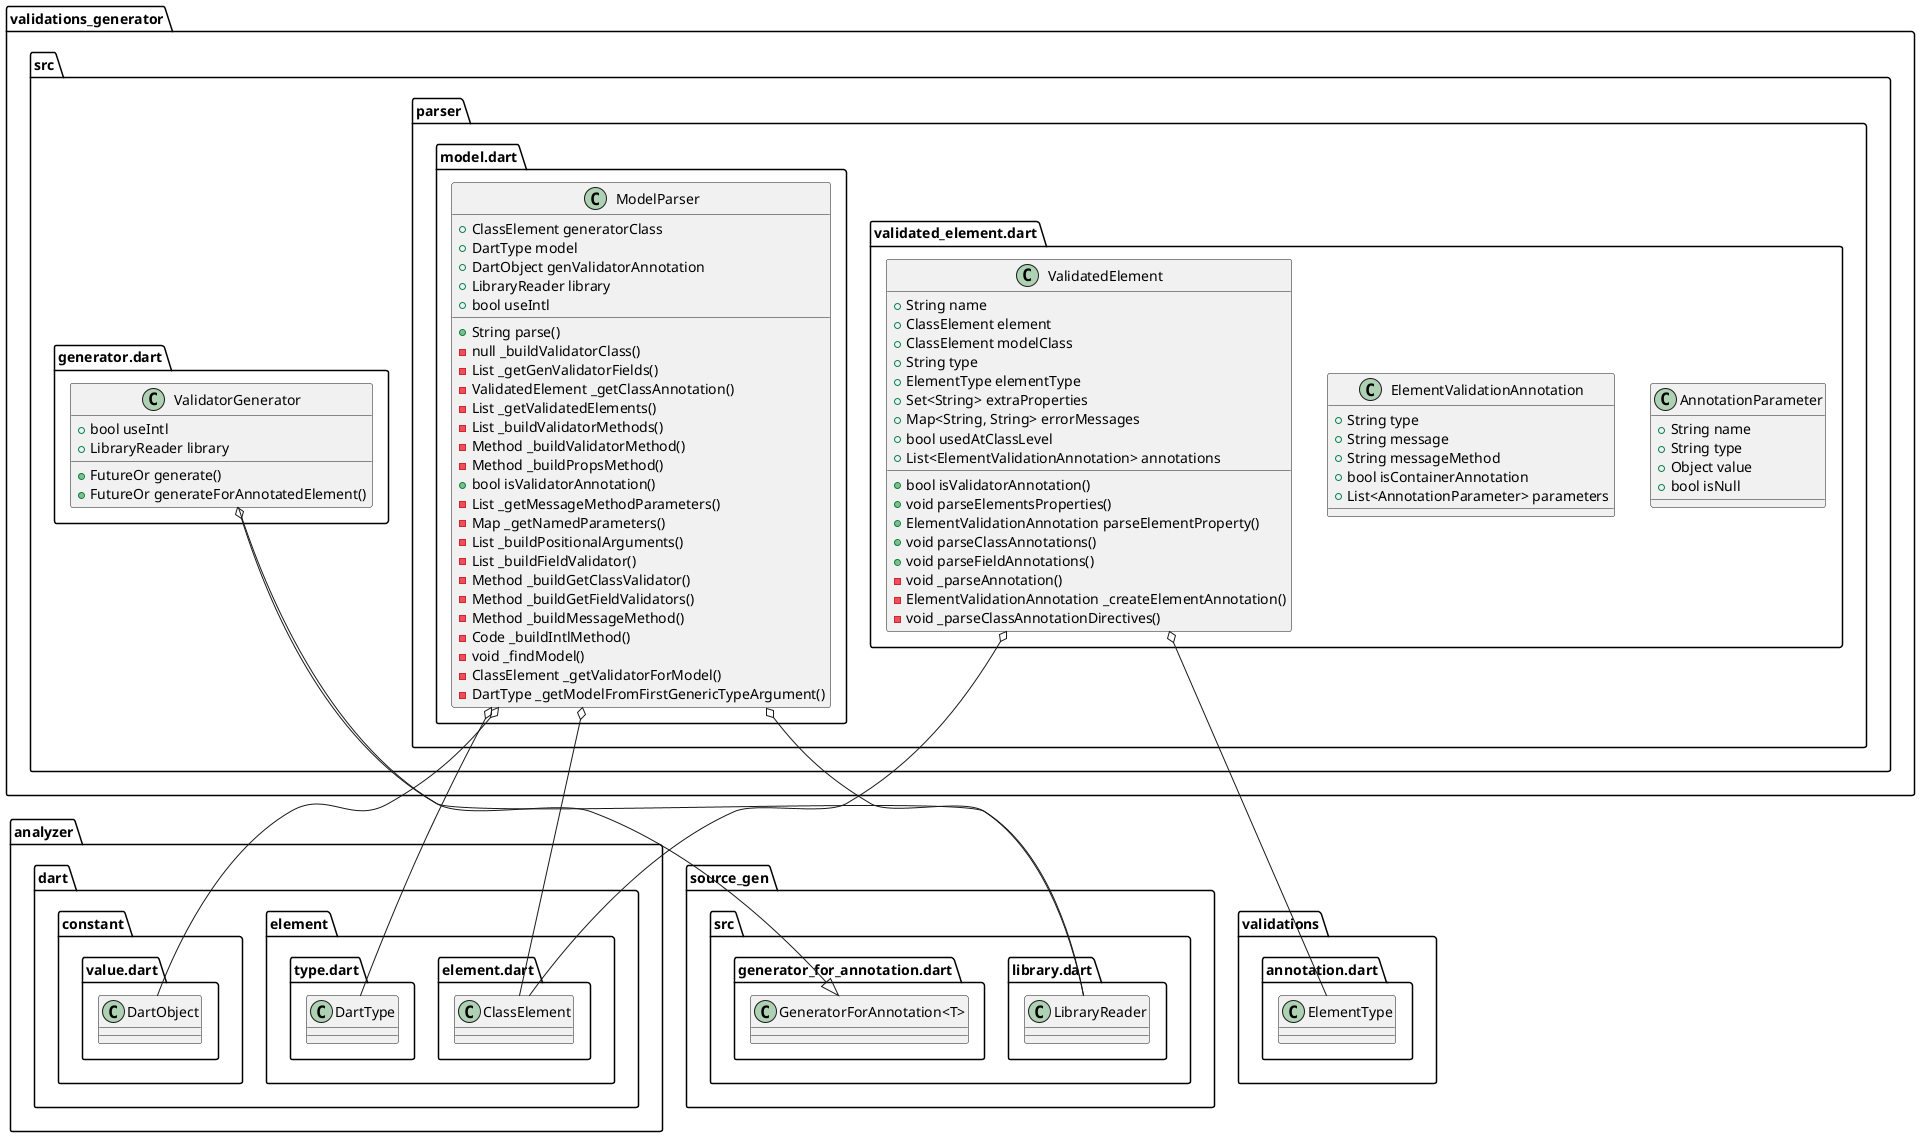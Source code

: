 @startuml
set namespaceSeparator ::

class "validations_generator::src::parser::model.dart::ModelParser" {
  +ClassElement generatorClass
  +DartType model
  +DartObject genValidatorAnnotation
  +LibraryReader library
  +bool useIntl
  +String parse()
  -null _buildValidatorClass()
  -List _getGenValidatorFields()
  -ValidatedElement _getClassAnnotation()
  -List _getValidatedElements()
  -List _buildValidatorMethods()
  -Method _buildValidatorMethod()
  -Method _buildPropsMethod()
  +bool isValidatorAnnotation()
  -List _getMessageMethodParameters()
  -Map _getNamedParameters()
  -List _buildPositionalArguments()
  -List _buildFieldValidator()
  -Method _buildGetClassValidator()
  -Method _buildGetFieldValidators()
  -Method _buildMessageMethod()
  -Code _buildIntlMethod()
  -void _findModel()
  -ClassElement _getValidatorForModel()
  -DartType _getModelFromFirstGenericTypeArgument()
}

"validations_generator::src::parser::model.dart::ModelParser" o-- "analyzer::dart::element::element.dart::ClassElement"
"validations_generator::src::parser::model.dart::ModelParser" o-- "analyzer::dart::element::type.dart::DartType"
"validations_generator::src::parser::model.dart::ModelParser" o-- "analyzer::dart::constant::value.dart::DartObject"
"validations_generator::src::parser::model.dart::ModelParser" o-- "source_gen::src::library.dart::LibraryReader"

class "validations_generator::src::parser::validated_element.dart::AnnotationParameter" {
  +String name
  +String type
  +Object value
  +bool isNull
}

class "validations_generator::src::parser::validated_element.dart::ElementValidationAnnotation" {
  +String type
  +String message
  +String messageMethod
  +bool isContainerAnnotation
  +List<AnnotationParameter> parameters
}

class "validations_generator::src::parser::validated_element.dart::ValidatedElement" {
  +String name
  +ClassElement element
  +ClassElement modelClass
  +String type
  +ElementType elementType
  +Set<String> extraProperties
  +Map<String, String> errorMessages
  +bool usedAtClassLevel
  +List<ElementValidationAnnotation> annotations
  +bool isValidatorAnnotation()
  +void parseElementsProperties()
  +ElementValidationAnnotation parseElementProperty()
  +void parseClassAnnotations()
  +void parseFieldAnnotations()
  -void _parseAnnotation()
  -ElementValidationAnnotation _createElementAnnotation()
  -void _parseClassAnnotationDirectives()
}

"validations_generator::src::parser::validated_element.dart::ValidatedElement" o-- "analyzer::dart::element::element.dart::ClassElement"
"validations_generator::src::parser::validated_element.dart::ValidatedElement" o-- "validations::annotation.dart::ElementType"

class "validations_generator::src::generator.dart::ValidatorGenerator" {
  +bool useIntl
  +LibraryReader library
  +FutureOr generate()
  +FutureOr generateForAnnotatedElement()
}

"validations_generator::src::generator.dart::ValidatorGenerator" o-- "source_gen::src::library.dart::LibraryReader"
"source_gen::src::generator_for_annotation.dart::GeneratorForAnnotation<T>" <|-- "validations_generator::src::generator.dart::ValidatorGenerator"


@enduml
